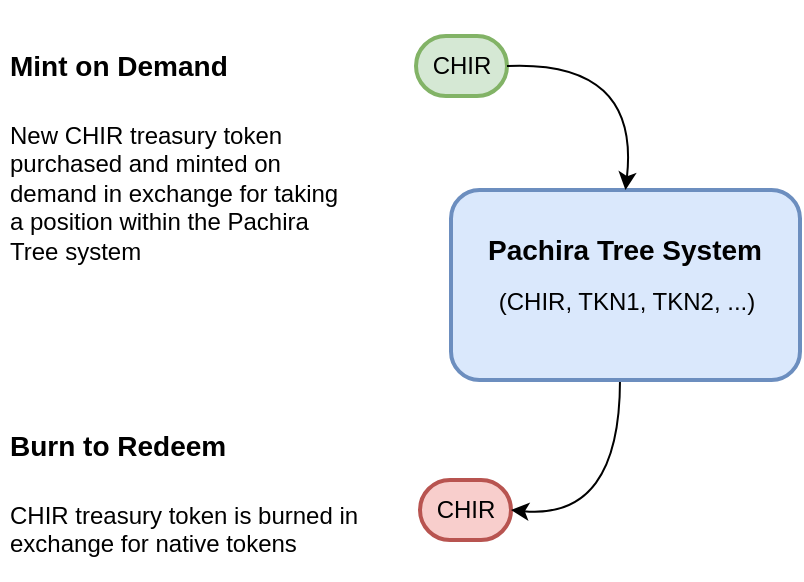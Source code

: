 <mxfile version="22.1.3" type="device">
  <diagram name="Page-1" id="7LtZnpKmAx-y5y-WDQuI">
    <mxGraphModel dx="1712" dy="647" grid="1" gridSize="10" guides="1" tooltips="1" connect="1" arrows="1" fold="1" page="1" pageScale="1" pageWidth="850" pageHeight="1100" math="0" shadow="0">
      <root>
        <mxCell id="0" />
        <mxCell id="1" parent="0" />
        <mxCell id="D-fkSum0nlh9nLF340kY-5" value="&lt;font style=&quot;font-size: 12px;&quot;&gt;CHIR&lt;/font&gt;&lt;font style=&quot;&quot;&gt;&lt;br&gt;&lt;/font&gt;" style="rounded=1;whiteSpace=wrap;html=1;fillColor=#d5e8d4;strokeColor=#82b366;strokeWidth=2;arcSize=50;" parent="1" vertex="1">
          <mxGeometry x="-382" y="108" width="45.5" height="30" as="geometry" />
        </mxCell>
        <mxCell id="D-fkSum0nlh9nLF340kY-14" value="&lt;h1&gt;&lt;span style=&quot;font-size: 14px;&quot;&gt;Mint on Demand&lt;/span&gt;&lt;/h1&gt;&lt;p&gt;New CHIR treasury token purchased and minted on demand in exchange for taking a position within the Pachira Tree system&lt;/p&gt;" style="text;html=1;strokeColor=none;fillColor=none;spacing=5;spacingTop=-20;whiteSpace=wrap;overflow=hidden;rounded=0;" parent="1" vertex="1">
          <mxGeometry x="-590" y="100" width="180" height="130" as="geometry" />
        </mxCell>
        <mxCell id="D-fkSum0nlh9nLF340kY-15" value="&lt;h1&gt;&lt;span style=&quot;font-size: 14px;&quot;&gt;Burn to Redeem&lt;/span&gt;&lt;/h1&gt;&lt;p&gt;CHIR treasury token is burned in exchange for native tokens&amp;nbsp;&lt;/p&gt;" style="text;html=1;strokeColor=none;fillColor=none;spacing=5;spacingTop=-20;whiteSpace=wrap;overflow=hidden;rounded=0;" parent="1" vertex="1">
          <mxGeometry x="-590" y="290" width="190" height="90" as="geometry" />
        </mxCell>
        <mxCell id="D-fkSum0nlh9nLF340kY-16" value="&lt;font style=&quot;&quot;&gt;CHIR&lt;br&gt;&lt;/font&gt;" style="rounded=1;whiteSpace=wrap;html=1;fillColor=#f8cecc;strokeColor=#b85450;strokeWidth=2;arcSize=50;" parent="1" vertex="1">
          <mxGeometry x="-380" y="330" width="45.5" height="30" as="geometry" />
        </mxCell>
        <mxCell id="D-fkSum0nlh9nLF340kY-19" value="" style="curved=1;endArrow=classic;html=1;rounded=0;exitX=0.5;exitY=1;exitDx=0;exitDy=0;entryX=1;entryY=0.5;entryDx=0;entryDy=0;" parent="1" target="D-fkSum0nlh9nLF340kY-16" edge="1">
          <mxGeometry width="50" height="50" relative="1" as="geometry">
            <mxPoint x="-280" y="280" as="sourcePoint" />
            <mxPoint x="-340" y="410" as="targetPoint" />
            <Array as="points">
              <mxPoint x="-280" y="350" />
            </Array>
          </mxGeometry>
        </mxCell>
        <mxCell id="SHBEONOgHuSflzrqAp8C-2" value="&lt;br&gt;(CHIR, TKN1, TKN2, ...)" style="rounded=1;whiteSpace=wrap;html=1;fillColor=#dae8fc;strokeColor=#6c8ebf;strokeWidth=2;" parent="1" vertex="1">
          <mxGeometry x="-364.5" y="185" width="174.5" height="95" as="geometry" />
        </mxCell>
        <mxCell id="SHBEONOgHuSflzrqAp8C-3" value="&lt;font style=&quot;font-size: 14px;&quot;&gt;&lt;b&gt;Pachira Tree System&lt;/b&gt;&lt;/font&gt;" style="text;html=1;strokeColor=none;fillColor=none;align=center;verticalAlign=middle;whiteSpace=wrap;rounded=0;" parent="1" vertex="1">
          <mxGeometry x="-348.62" y="200" width="142.75" height="30" as="geometry" />
        </mxCell>
        <mxCell id="SHBEONOgHuSflzrqAp8C-6" value="" style="curved=1;endArrow=classic;html=1;rounded=0;exitX=1;exitY=0.5;exitDx=0;exitDy=0;entryX=0.5;entryY=0;entryDx=0;entryDy=0;" parent="1" source="D-fkSum0nlh9nLF340kY-5" target="SHBEONOgHuSflzrqAp8C-2" edge="1">
          <mxGeometry width="50" height="50" relative="1" as="geometry">
            <mxPoint x="-280" y="130" as="sourcePoint" />
            <mxPoint x="-160" y="90" as="targetPoint" />
            <Array as="points">
              <mxPoint x="-270" y="120" />
            </Array>
          </mxGeometry>
        </mxCell>
      </root>
    </mxGraphModel>
  </diagram>
</mxfile>
